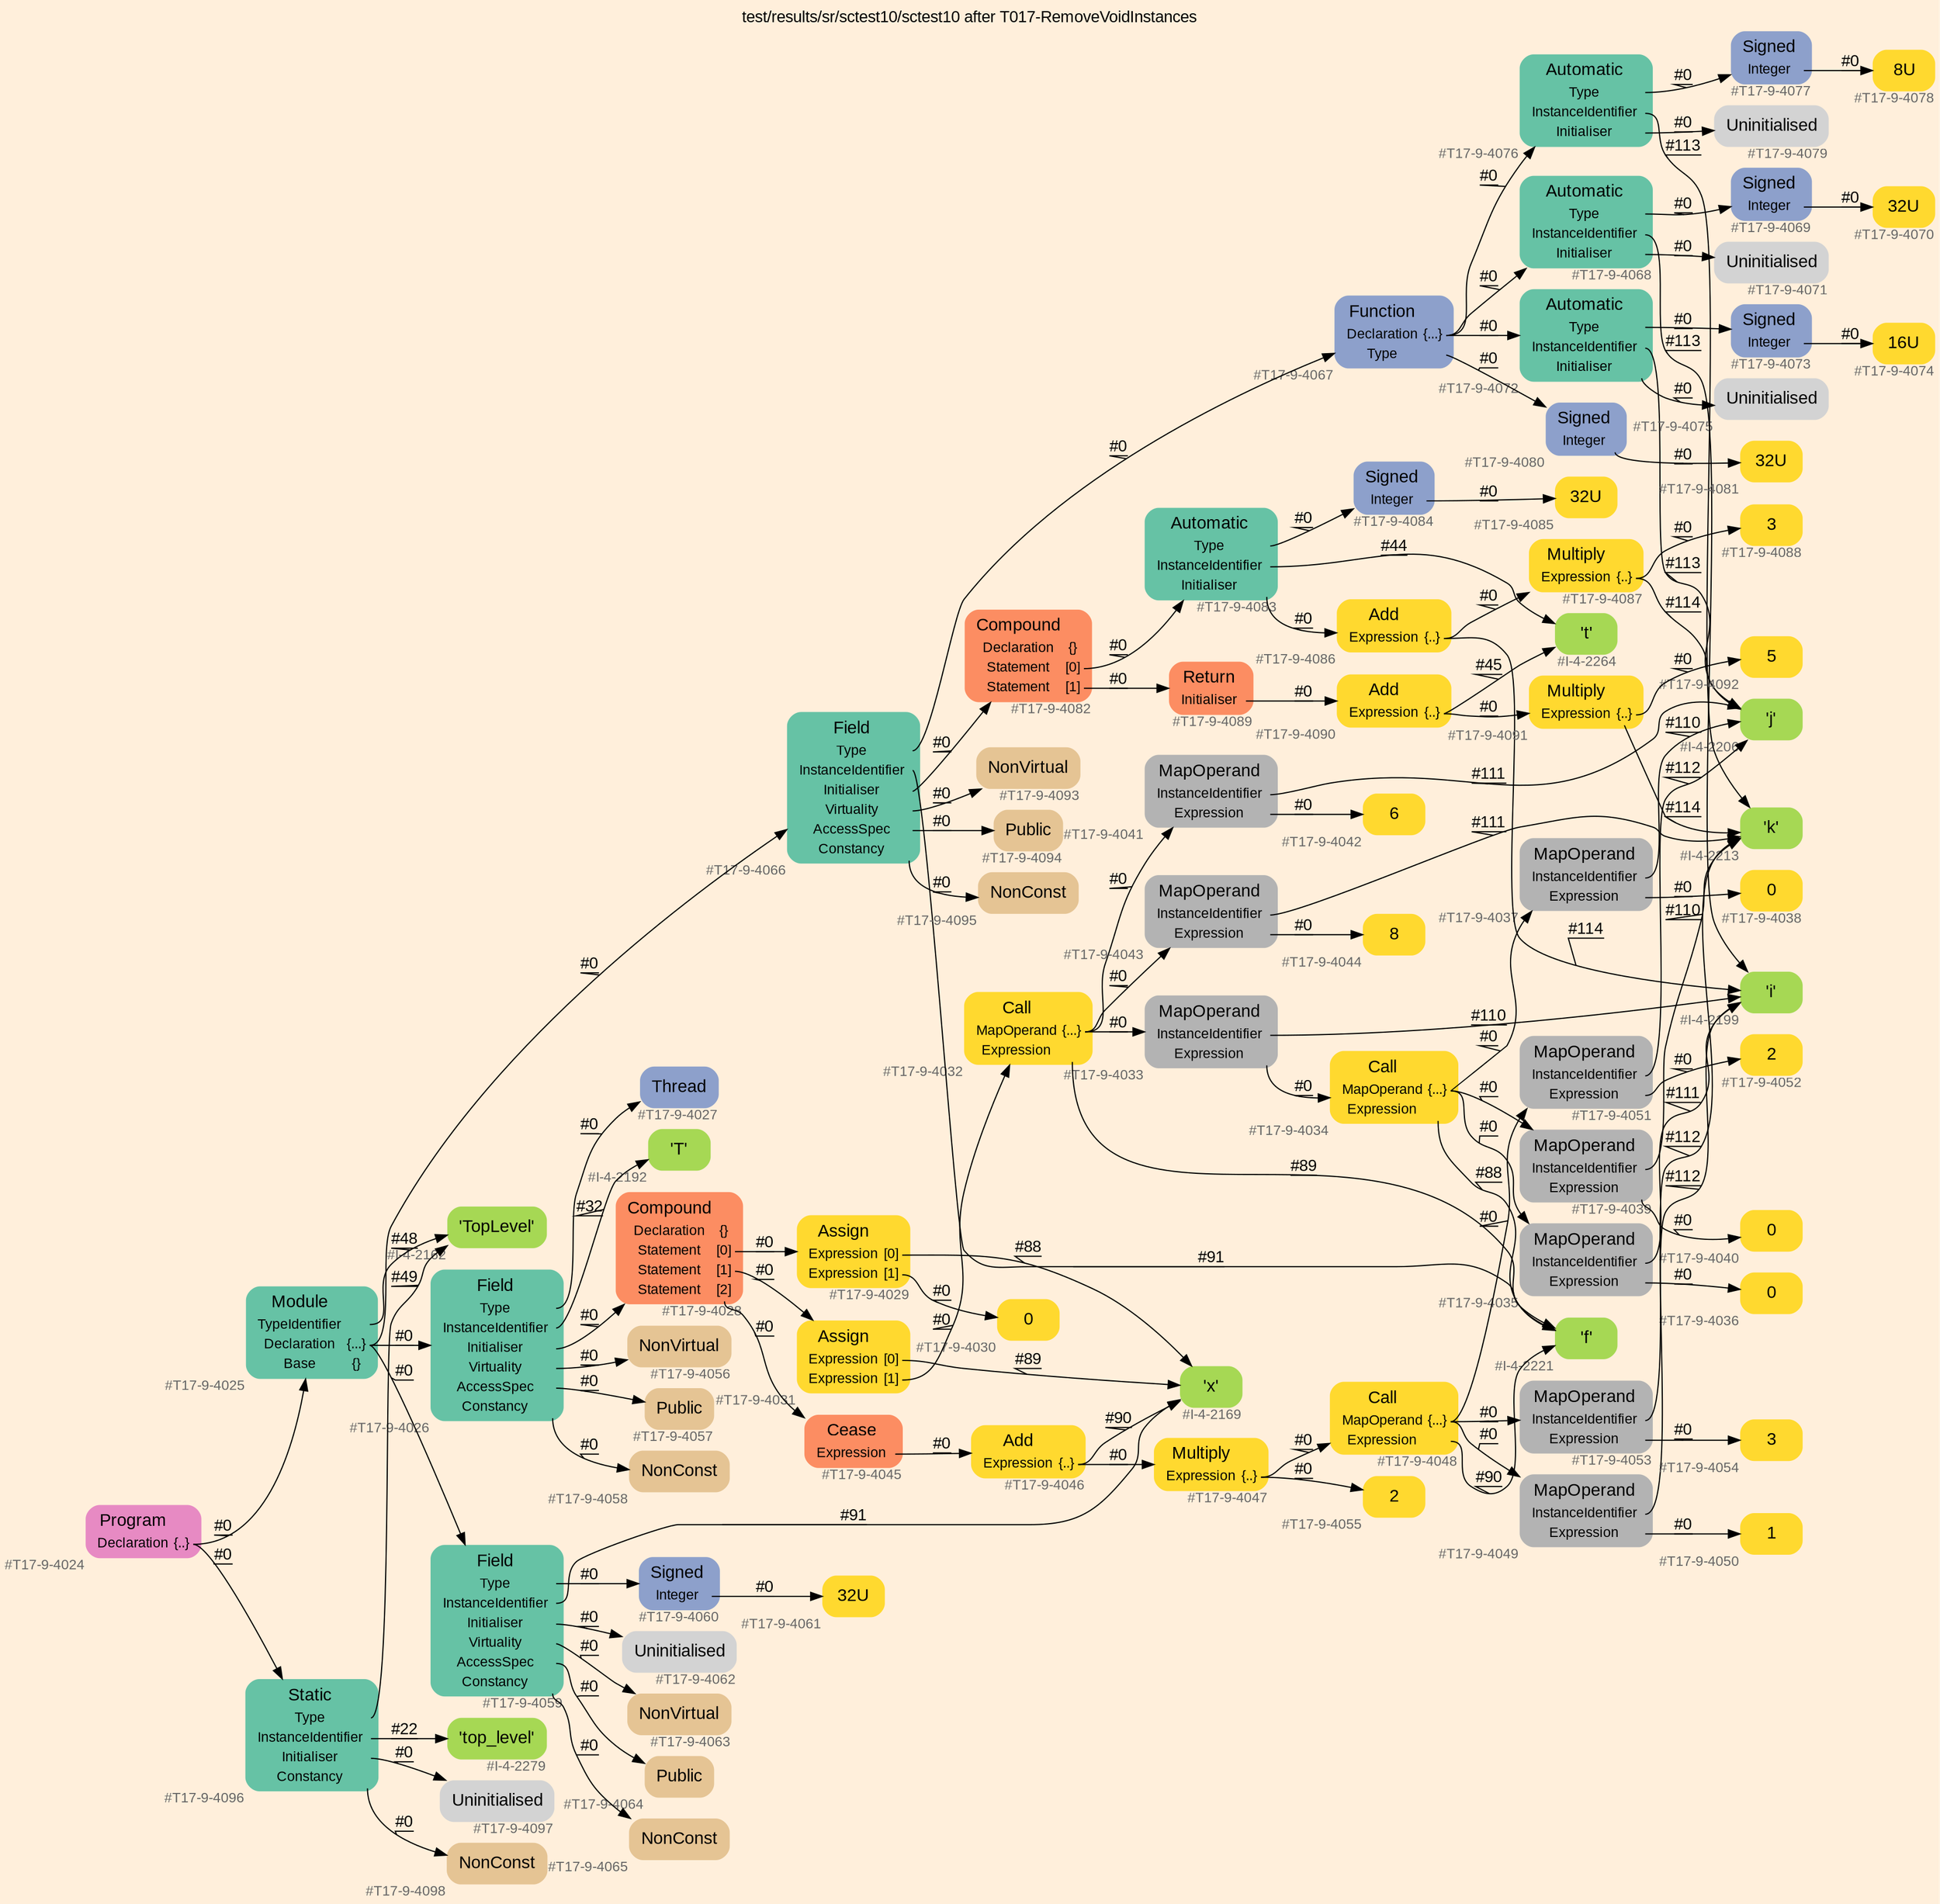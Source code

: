 digraph "test/results/sr/sctest10/sctest10 after T017-RemoveVoidInstances" {
label = "test/results/sr/sctest10/sctest10 after T017-RemoveVoidInstances"
labelloc = t
graph [
    rankdir = "LR"
    ranksep = 0.3
    bgcolor = antiquewhite1
    color = black
    fontcolor = black
    fontname = "Arial"
];
node [
    fontname = "Arial"
];
edge [
    fontname = "Arial"
];

// -------------------- node figure --------------------
// -------- block #T17-9-4024 ----------
"#T17-9-4024" [
    fillcolor = "/set28/4"
    xlabel = "#T17-9-4024"
    fontsize = "12"
    fontcolor = grey40
    shape = "plaintext"
    label = <<TABLE BORDER="0" CELLBORDER="0" CELLSPACING="0">
     <TR><TD><FONT COLOR="black" POINT-SIZE="15">Program</FONT></TD></TR>
     <TR><TD><FONT COLOR="black" POINT-SIZE="12">Declaration</FONT></TD><TD PORT="port0"><FONT COLOR="black" POINT-SIZE="12">{..}</FONT></TD></TR>
    </TABLE>>
    style = "rounded,filled"
];

// -------- block #T17-9-4025 ----------
"#T17-9-4025" [
    fillcolor = "/set28/1"
    xlabel = "#T17-9-4025"
    fontsize = "12"
    fontcolor = grey40
    shape = "plaintext"
    label = <<TABLE BORDER="0" CELLBORDER="0" CELLSPACING="0">
     <TR><TD><FONT COLOR="black" POINT-SIZE="15">Module</FONT></TD></TR>
     <TR><TD><FONT COLOR="black" POINT-SIZE="12">TypeIdentifier</FONT></TD><TD PORT="port0"></TD></TR>
     <TR><TD><FONT COLOR="black" POINT-SIZE="12">Declaration</FONT></TD><TD PORT="port1"><FONT COLOR="black" POINT-SIZE="12">{...}</FONT></TD></TR>
     <TR><TD><FONT COLOR="black" POINT-SIZE="12">Base</FONT></TD><TD PORT="port2"><FONT COLOR="black" POINT-SIZE="12">{}</FONT></TD></TR>
    </TABLE>>
    style = "rounded,filled"
];

// -------- block #I-4-2162 ----------
"#I-4-2162" [
    fillcolor = "/set28/5"
    xlabel = "#I-4-2162"
    fontsize = "12"
    fontcolor = grey40
    shape = "plaintext"
    label = <<TABLE BORDER="0" CELLBORDER="0" CELLSPACING="0">
     <TR><TD><FONT COLOR="black" POINT-SIZE="15">'TopLevel'</FONT></TD></TR>
    </TABLE>>
    style = "rounded,filled"
];

// -------- block #T17-9-4026 ----------
"#T17-9-4026" [
    fillcolor = "/set28/1"
    xlabel = "#T17-9-4026"
    fontsize = "12"
    fontcolor = grey40
    shape = "plaintext"
    label = <<TABLE BORDER="0" CELLBORDER="0" CELLSPACING="0">
     <TR><TD><FONT COLOR="black" POINT-SIZE="15">Field</FONT></TD></TR>
     <TR><TD><FONT COLOR="black" POINT-SIZE="12">Type</FONT></TD><TD PORT="port0"></TD></TR>
     <TR><TD><FONT COLOR="black" POINT-SIZE="12">InstanceIdentifier</FONT></TD><TD PORT="port1"></TD></TR>
     <TR><TD><FONT COLOR="black" POINT-SIZE="12">Initialiser</FONT></TD><TD PORT="port2"></TD></TR>
     <TR><TD><FONT COLOR="black" POINT-SIZE="12">Virtuality</FONT></TD><TD PORT="port3"></TD></TR>
     <TR><TD><FONT COLOR="black" POINT-SIZE="12">AccessSpec</FONT></TD><TD PORT="port4"></TD></TR>
     <TR><TD><FONT COLOR="black" POINT-SIZE="12">Constancy</FONT></TD><TD PORT="port5"></TD></TR>
    </TABLE>>
    style = "rounded,filled"
];

// -------- block #T17-9-4027 ----------
"#T17-9-4027" [
    fillcolor = "/set28/3"
    xlabel = "#T17-9-4027"
    fontsize = "12"
    fontcolor = grey40
    shape = "plaintext"
    label = <<TABLE BORDER="0" CELLBORDER="0" CELLSPACING="0">
     <TR><TD><FONT COLOR="black" POINT-SIZE="15">Thread</FONT></TD></TR>
    </TABLE>>
    style = "rounded,filled"
];

// -------- block #I-4-2192 ----------
"#I-4-2192" [
    fillcolor = "/set28/5"
    xlabel = "#I-4-2192"
    fontsize = "12"
    fontcolor = grey40
    shape = "plaintext"
    label = <<TABLE BORDER="0" CELLBORDER="0" CELLSPACING="0">
     <TR><TD><FONT COLOR="black" POINT-SIZE="15">'T'</FONT></TD></TR>
    </TABLE>>
    style = "rounded,filled"
];

// -------- block #T17-9-4028 ----------
"#T17-9-4028" [
    fillcolor = "/set28/2"
    xlabel = "#T17-9-4028"
    fontsize = "12"
    fontcolor = grey40
    shape = "plaintext"
    label = <<TABLE BORDER="0" CELLBORDER="0" CELLSPACING="0">
     <TR><TD><FONT COLOR="black" POINT-SIZE="15">Compound</FONT></TD></TR>
     <TR><TD><FONT COLOR="black" POINT-SIZE="12">Declaration</FONT></TD><TD PORT="port0"><FONT COLOR="black" POINT-SIZE="12">{}</FONT></TD></TR>
     <TR><TD><FONT COLOR="black" POINT-SIZE="12">Statement</FONT></TD><TD PORT="port1"><FONT COLOR="black" POINT-SIZE="12">[0]</FONT></TD></TR>
     <TR><TD><FONT COLOR="black" POINT-SIZE="12">Statement</FONT></TD><TD PORT="port2"><FONT COLOR="black" POINT-SIZE="12">[1]</FONT></TD></TR>
     <TR><TD><FONT COLOR="black" POINT-SIZE="12">Statement</FONT></TD><TD PORT="port3"><FONT COLOR="black" POINT-SIZE="12">[2]</FONT></TD></TR>
    </TABLE>>
    style = "rounded,filled"
];

// -------- block #T17-9-4029 ----------
"#T17-9-4029" [
    fillcolor = "/set28/6"
    xlabel = "#T17-9-4029"
    fontsize = "12"
    fontcolor = grey40
    shape = "plaintext"
    label = <<TABLE BORDER="0" CELLBORDER="0" CELLSPACING="0">
     <TR><TD><FONT COLOR="black" POINT-SIZE="15">Assign</FONT></TD></TR>
     <TR><TD><FONT COLOR="black" POINT-SIZE="12">Expression</FONT></TD><TD PORT="port0"><FONT COLOR="black" POINT-SIZE="12">[0]</FONT></TD></TR>
     <TR><TD><FONT COLOR="black" POINT-SIZE="12">Expression</FONT></TD><TD PORT="port1"><FONT COLOR="black" POINT-SIZE="12">[1]</FONT></TD></TR>
    </TABLE>>
    style = "rounded,filled"
];

// -------- block #I-4-2169 ----------
"#I-4-2169" [
    fillcolor = "/set28/5"
    xlabel = "#I-4-2169"
    fontsize = "12"
    fontcolor = grey40
    shape = "plaintext"
    label = <<TABLE BORDER="0" CELLBORDER="0" CELLSPACING="0">
     <TR><TD><FONT COLOR="black" POINT-SIZE="15">'x'</FONT></TD></TR>
    </TABLE>>
    style = "rounded,filled"
];

// -------- block #T17-9-4030 ----------
"#T17-9-4030" [
    fillcolor = "/set28/6"
    xlabel = "#T17-9-4030"
    fontsize = "12"
    fontcolor = grey40
    shape = "plaintext"
    label = <<TABLE BORDER="0" CELLBORDER="0" CELLSPACING="0">
     <TR><TD><FONT COLOR="black" POINT-SIZE="15">0</FONT></TD></TR>
    </TABLE>>
    style = "rounded,filled"
];

// -------- block #T17-9-4031 ----------
"#T17-9-4031" [
    fillcolor = "/set28/6"
    xlabel = "#T17-9-4031"
    fontsize = "12"
    fontcolor = grey40
    shape = "plaintext"
    label = <<TABLE BORDER="0" CELLBORDER="0" CELLSPACING="0">
     <TR><TD><FONT COLOR="black" POINT-SIZE="15">Assign</FONT></TD></TR>
     <TR><TD><FONT COLOR="black" POINT-SIZE="12">Expression</FONT></TD><TD PORT="port0"><FONT COLOR="black" POINT-SIZE="12">[0]</FONT></TD></TR>
     <TR><TD><FONT COLOR="black" POINT-SIZE="12">Expression</FONT></TD><TD PORT="port1"><FONT COLOR="black" POINT-SIZE="12">[1]</FONT></TD></TR>
    </TABLE>>
    style = "rounded,filled"
];

// -------- block #T17-9-4032 ----------
"#T17-9-4032" [
    fillcolor = "/set28/6"
    xlabel = "#T17-9-4032"
    fontsize = "12"
    fontcolor = grey40
    shape = "plaintext"
    label = <<TABLE BORDER="0" CELLBORDER="0" CELLSPACING="0">
     <TR><TD><FONT COLOR="black" POINT-SIZE="15">Call</FONT></TD></TR>
     <TR><TD><FONT COLOR="black" POINT-SIZE="12">MapOperand</FONT></TD><TD PORT="port0"><FONT COLOR="black" POINT-SIZE="12">{...}</FONT></TD></TR>
     <TR><TD><FONT COLOR="black" POINT-SIZE="12">Expression</FONT></TD><TD PORT="port1"></TD></TR>
    </TABLE>>
    style = "rounded,filled"
];

// -------- block #T17-9-4033 ----------
"#T17-9-4033" [
    fillcolor = "/set28/8"
    xlabel = "#T17-9-4033"
    fontsize = "12"
    fontcolor = grey40
    shape = "plaintext"
    label = <<TABLE BORDER="0" CELLBORDER="0" CELLSPACING="0">
     <TR><TD><FONT COLOR="black" POINT-SIZE="15">MapOperand</FONT></TD></TR>
     <TR><TD><FONT COLOR="black" POINT-SIZE="12">InstanceIdentifier</FONT></TD><TD PORT="port0"></TD></TR>
     <TR><TD><FONT COLOR="black" POINT-SIZE="12">Expression</FONT></TD><TD PORT="port1"></TD></TR>
    </TABLE>>
    style = "rounded,filled"
];

// -------- block #I-4-2199 ----------
"#I-4-2199" [
    fillcolor = "/set28/5"
    xlabel = "#I-4-2199"
    fontsize = "12"
    fontcolor = grey40
    shape = "plaintext"
    label = <<TABLE BORDER="0" CELLBORDER="0" CELLSPACING="0">
     <TR><TD><FONT COLOR="black" POINT-SIZE="15">'i'</FONT></TD></TR>
    </TABLE>>
    style = "rounded,filled"
];

// -------- block #T17-9-4034 ----------
"#T17-9-4034" [
    fillcolor = "/set28/6"
    xlabel = "#T17-9-4034"
    fontsize = "12"
    fontcolor = grey40
    shape = "plaintext"
    label = <<TABLE BORDER="0" CELLBORDER="0" CELLSPACING="0">
     <TR><TD><FONT COLOR="black" POINT-SIZE="15">Call</FONT></TD></TR>
     <TR><TD><FONT COLOR="black" POINT-SIZE="12">MapOperand</FONT></TD><TD PORT="port0"><FONT COLOR="black" POINT-SIZE="12">{...}</FONT></TD></TR>
     <TR><TD><FONT COLOR="black" POINT-SIZE="12">Expression</FONT></TD><TD PORT="port1"></TD></TR>
    </TABLE>>
    style = "rounded,filled"
];

// -------- block #T17-9-4035 ----------
"#T17-9-4035" [
    fillcolor = "/set28/8"
    xlabel = "#T17-9-4035"
    fontsize = "12"
    fontcolor = grey40
    shape = "plaintext"
    label = <<TABLE BORDER="0" CELLBORDER="0" CELLSPACING="0">
     <TR><TD><FONT COLOR="black" POINT-SIZE="15">MapOperand</FONT></TD></TR>
     <TR><TD><FONT COLOR="black" POINT-SIZE="12">InstanceIdentifier</FONT></TD><TD PORT="port0"></TD></TR>
     <TR><TD><FONT COLOR="black" POINT-SIZE="12">Expression</FONT></TD><TD PORT="port1"></TD></TR>
    </TABLE>>
    style = "rounded,filled"
];

// -------- block #T17-9-4036 ----------
"#T17-9-4036" [
    fillcolor = "/set28/6"
    xlabel = "#T17-9-4036"
    fontsize = "12"
    fontcolor = grey40
    shape = "plaintext"
    label = <<TABLE BORDER="0" CELLBORDER="0" CELLSPACING="0">
     <TR><TD><FONT COLOR="black" POINT-SIZE="15">0</FONT></TD></TR>
    </TABLE>>
    style = "rounded,filled"
];

// -------- block #T17-9-4037 ----------
"#T17-9-4037" [
    fillcolor = "/set28/8"
    xlabel = "#T17-9-4037"
    fontsize = "12"
    fontcolor = grey40
    shape = "plaintext"
    label = <<TABLE BORDER="0" CELLBORDER="0" CELLSPACING="0">
     <TR><TD><FONT COLOR="black" POINT-SIZE="15">MapOperand</FONT></TD></TR>
     <TR><TD><FONT COLOR="black" POINT-SIZE="12">InstanceIdentifier</FONT></TD><TD PORT="port0"></TD></TR>
     <TR><TD><FONT COLOR="black" POINT-SIZE="12">Expression</FONT></TD><TD PORT="port1"></TD></TR>
    </TABLE>>
    style = "rounded,filled"
];

// -------- block #I-4-2206 ----------
"#I-4-2206" [
    fillcolor = "/set28/5"
    xlabel = "#I-4-2206"
    fontsize = "12"
    fontcolor = grey40
    shape = "plaintext"
    label = <<TABLE BORDER="0" CELLBORDER="0" CELLSPACING="0">
     <TR><TD><FONT COLOR="black" POINT-SIZE="15">'j'</FONT></TD></TR>
    </TABLE>>
    style = "rounded,filled"
];

// -------- block #T17-9-4038 ----------
"#T17-9-4038" [
    fillcolor = "/set28/6"
    xlabel = "#T17-9-4038"
    fontsize = "12"
    fontcolor = grey40
    shape = "plaintext"
    label = <<TABLE BORDER="0" CELLBORDER="0" CELLSPACING="0">
     <TR><TD><FONT COLOR="black" POINT-SIZE="15">0</FONT></TD></TR>
    </TABLE>>
    style = "rounded,filled"
];

// -------- block #T17-9-4039 ----------
"#T17-9-4039" [
    fillcolor = "/set28/8"
    xlabel = "#T17-9-4039"
    fontsize = "12"
    fontcolor = grey40
    shape = "plaintext"
    label = <<TABLE BORDER="0" CELLBORDER="0" CELLSPACING="0">
     <TR><TD><FONT COLOR="black" POINT-SIZE="15">MapOperand</FONT></TD></TR>
     <TR><TD><FONT COLOR="black" POINT-SIZE="12">InstanceIdentifier</FONT></TD><TD PORT="port0"></TD></TR>
     <TR><TD><FONT COLOR="black" POINT-SIZE="12">Expression</FONT></TD><TD PORT="port1"></TD></TR>
    </TABLE>>
    style = "rounded,filled"
];

// -------- block #I-4-2213 ----------
"#I-4-2213" [
    fillcolor = "/set28/5"
    xlabel = "#I-4-2213"
    fontsize = "12"
    fontcolor = grey40
    shape = "plaintext"
    label = <<TABLE BORDER="0" CELLBORDER="0" CELLSPACING="0">
     <TR><TD><FONT COLOR="black" POINT-SIZE="15">'k'</FONT></TD></TR>
    </TABLE>>
    style = "rounded,filled"
];

// -------- block #T17-9-4040 ----------
"#T17-9-4040" [
    fillcolor = "/set28/6"
    xlabel = "#T17-9-4040"
    fontsize = "12"
    fontcolor = grey40
    shape = "plaintext"
    label = <<TABLE BORDER="0" CELLBORDER="0" CELLSPACING="0">
     <TR><TD><FONT COLOR="black" POINT-SIZE="15">0</FONT></TD></TR>
    </TABLE>>
    style = "rounded,filled"
];

// -------- block #I-4-2221 ----------
"#I-4-2221" [
    fillcolor = "/set28/5"
    xlabel = "#I-4-2221"
    fontsize = "12"
    fontcolor = grey40
    shape = "plaintext"
    label = <<TABLE BORDER="0" CELLBORDER="0" CELLSPACING="0">
     <TR><TD><FONT COLOR="black" POINT-SIZE="15">'f'</FONT></TD></TR>
    </TABLE>>
    style = "rounded,filled"
];

// -------- block #T17-9-4041 ----------
"#T17-9-4041" [
    fillcolor = "/set28/8"
    xlabel = "#T17-9-4041"
    fontsize = "12"
    fontcolor = grey40
    shape = "plaintext"
    label = <<TABLE BORDER="0" CELLBORDER="0" CELLSPACING="0">
     <TR><TD><FONT COLOR="black" POINT-SIZE="15">MapOperand</FONT></TD></TR>
     <TR><TD><FONT COLOR="black" POINT-SIZE="12">InstanceIdentifier</FONT></TD><TD PORT="port0"></TD></TR>
     <TR><TD><FONT COLOR="black" POINT-SIZE="12">Expression</FONT></TD><TD PORT="port1"></TD></TR>
    </TABLE>>
    style = "rounded,filled"
];

// -------- block #T17-9-4042 ----------
"#T17-9-4042" [
    fillcolor = "/set28/6"
    xlabel = "#T17-9-4042"
    fontsize = "12"
    fontcolor = grey40
    shape = "plaintext"
    label = <<TABLE BORDER="0" CELLBORDER="0" CELLSPACING="0">
     <TR><TD><FONT COLOR="black" POINT-SIZE="15">6</FONT></TD></TR>
    </TABLE>>
    style = "rounded,filled"
];

// -------- block #T17-9-4043 ----------
"#T17-9-4043" [
    fillcolor = "/set28/8"
    xlabel = "#T17-9-4043"
    fontsize = "12"
    fontcolor = grey40
    shape = "plaintext"
    label = <<TABLE BORDER="0" CELLBORDER="0" CELLSPACING="0">
     <TR><TD><FONT COLOR="black" POINT-SIZE="15">MapOperand</FONT></TD></TR>
     <TR><TD><FONT COLOR="black" POINT-SIZE="12">InstanceIdentifier</FONT></TD><TD PORT="port0"></TD></TR>
     <TR><TD><FONT COLOR="black" POINT-SIZE="12">Expression</FONT></TD><TD PORT="port1"></TD></TR>
    </TABLE>>
    style = "rounded,filled"
];

// -------- block #T17-9-4044 ----------
"#T17-9-4044" [
    fillcolor = "/set28/6"
    xlabel = "#T17-9-4044"
    fontsize = "12"
    fontcolor = grey40
    shape = "plaintext"
    label = <<TABLE BORDER="0" CELLBORDER="0" CELLSPACING="0">
     <TR><TD><FONT COLOR="black" POINT-SIZE="15">8</FONT></TD></TR>
    </TABLE>>
    style = "rounded,filled"
];

// -------- block #T17-9-4045 ----------
"#T17-9-4045" [
    fillcolor = "/set28/2"
    xlabel = "#T17-9-4045"
    fontsize = "12"
    fontcolor = grey40
    shape = "plaintext"
    label = <<TABLE BORDER="0" CELLBORDER="0" CELLSPACING="0">
     <TR><TD><FONT COLOR="black" POINT-SIZE="15">Cease</FONT></TD></TR>
     <TR><TD><FONT COLOR="black" POINT-SIZE="12">Expression</FONT></TD><TD PORT="port0"></TD></TR>
    </TABLE>>
    style = "rounded,filled"
];

// -------- block #T17-9-4046 ----------
"#T17-9-4046" [
    fillcolor = "/set28/6"
    xlabel = "#T17-9-4046"
    fontsize = "12"
    fontcolor = grey40
    shape = "plaintext"
    label = <<TABLE BORDER="0" CELLBORDER="0" CELLSPACING="0">
     <TR><TD><FONT COLOR="black" POINT-SIZE="15">Add</FONT></TD></TR>
     <TR><TD><FONT COLOR="black" POINT-SIZE="12">Expression</FONT></TD><TD PORT="port0"><FONT COLOR="black" POINT-SIZE="12">{..}</FONT></TD></TR>
    </TABLE>>
    style = "rounded,filled"
];

// -------- block #T17-9-4047 ----------
"#T17-9-4047" [
    fillcolor = "/set28/6"
    xlabel = "#T17-9-4047"
    fontsize = "12"
    fontcolor = grey40
    shape = "plaintext"
    label = <<TABLE BORDER="0" CELLBORDER="0" CELLSPACING="0">
     <TR><TD><FONT COLOR="black" POINT-SIZE="15">Multiply</FONT></TD></TR>
     <TR><TD><FONT COLOR="black" POINT-SIZE="12">Expression</FONT></TD><TD PORT="port0"><FONT COLOR="black" POINT-SIZE="12">{..}</FONT></TD></TR>
    </TABLE>>
    style = "rounded,filled"
];

// -------- block #T17-9-4048 ----------
"#T17-9-4048" [
    fillcolor = "/set28/6"
    xlabel = "#T17-9-4048"
    fontsize = "12"
    fontcolor = grey40
    shape = "plaintext"
    label = <<TABLE BORDER="0" CELLBORDER="0" CELLSPACING="0">
     <TR><TD><FONT COLOR="black" POINT-SIZE="15">Call</FONT></TD></TR>
     <TR><TD><FONT COLOR="black" POINT-SIZE="12">MapOperand</FONT></TD><TD PORT="port0"><FONT COLOR="black" POINT-SIZE="12">{...}</FONT></TD></TR>
     <TR><TD><FONT COLOR="black" POINT-SIZE="12">Expression</FONT></TD><TD PORT="port1"></TD></TR>
    </TABLE>>
    style = "rounded,filled"
];

// -------- block #T17-9-4049 ----------
"#T17-9-4049" [
    fillcolor = "/set28/8"
    xlabel = "#T17-9-4049"
    fontsize = "12"
    fontcolor = grey40
    shape = "plaintext"
    label = <<TABLE BORDER="0" CELLBORDER="0" CELLSPACING="0">
     <TR><TD><FONT COLOR="black" POINT-SIZE="15">MapOperand</FONT></TD></TR>
     <TR><TD><FONT COLOR="black" POINT-SIZE="12">InstanceIdentifier</FONT></TD><TD PORT="port0"></TD></TR>
     <TR><TD><FONT COLOR="black" POINT-SIZE="12">Expression</FONT></TD><TD PORT="port1"></TD></TR>
    </TABLE>>
    style = "rounded,filled"
];

// -------- block #T17-9-4050 ----------
"#T17-9-4050" [
    fillcolor = "/set28/6"
    xlabel = "#T17-9-4050"
    fontsize = "12"
    fontcolor = grey40
    shape = "plaintext"
    label = <<TABLE BORDER="0" CELLBORDER="0" CELLSPACING="0">
     <TR><TD><FONT COLOR="black" POINT-SIZE="15">1</FONT></TD></TR>
    </TABLE>>
    style = "rounded,filled"
];

// -------- block #T17-9-4051 ----------
"#T17-9-4051" [
    fillcolor = "/set28/8"
    xlabel = "#T17-9-4051"
    fontsize = "12"
    fontcolor = grey40
    shape = "plaintext"
    label = <<TABLE BORDER="0" CELLBORDER="0" CELLSPACING="0">
     <TR><TD><FONT COLOR="black" POINT-SIZE="15">MapOperand</FONT></TD></TR>
     <TR><TD><FONT COLOR="black" POINT-SIZE="12">InstanceIdentifier</FONT></TD><TD PORT="port0"></TD></TR>
     <TR><TD><FONT COLOR="black" POINT-SIZE="12">Expression</FONT></TD><TD PORT="port1"></TD></TR>
    </TABLE>>
    style = "rounded,filled"
];

// -------- block #T17-9-4052 ----------
"#T17-9-4052" [
    fillcolor = "/set28/6"
    xlabel = "#T17-9-4052"
    fontsize = "12"
    fontcolor = grey40
    shape = "plaintext"
    label = <<TABLE BORDER="0" CELLBORDER="0" CELLSPACING="0">
     <TR><TD><FONT COLOR="black" POINT-SIZE="15">2</FONT></TD></TR>
    </TABLE>>
    style = "rounded,filled"
];

// -------- block #T17-9-4053 ----------
"#T17-9-4053" [
    fillcolor = "/set28/8"
    xlabel = "#T17-9-4053"
    fontsize = "12"
    fontcolor = grey40
    shape = "plaintext"
    label = <<TABLE BORDER="0" CELLBORDER="0" CELLSPACING="0">
     <TR><TD><FONT COLOR="black" POINT-SIZE="15">MapOperand</FONT></TD></TR>
     <TR><TD><FONT COLOR="black" POINT-SIZE="12">InstanceIdentifier</FONT></TD><TD PORT="port0"></TD></TR>
     <TR><TD><FONT COLOR="black" POINT-SIZE="12">Expression</FONT></TD><TD PORT="port1"></TD></TR>
    </TABLE>>
    style = "rounded,filled"
];

// -------- block #T17-9-4054 ----------
"#T17-9-4054" [
    fillcolor = "/set28/6"
    xlabel = "#T17-9-4054"
    fontsize = "12"
    fontcolor = grey40
    shape = "plaintext"
    label = <<TABLE BORDER="0" CELLBORDER="0" CELLSPACING="0">
     <TR><TD><FONT COLOR="black" POINT-SIZE="15">3</FONT></TD></TR>
    </TABLE>>
    style = "rounded,filled"
];

// -------- block #T17-9-4055 ----------
"#T17-9-4055" [
    fillcolor = "/set28/6"
    xlabel = "#T17-9-4055"
    fontsize = "12"
    fontcolor = grey40
    shape = "plaintext"
    label = <<TABLE BORDER="0" CELLBORDER="0" CELLSPACING="0">
     <TR><TD><FONT COLOR="black" POINT-SIZE="15">2</FONT></TD></TR>
    </TABLE>>
    style = "rounded,filled"
];

// -------- block #T17-9-4056 ----------
"#T17-9-4056" [
    fillcolor = "/set28/7"
    xlabel = "#T17-9-4056"
    fontsize = "12"
    fontcolor = grey40
    shape = "plaintext"
    label = <<TABLE BORDER="0" CELLBORDER="0" CELLSPACING="0">
     <TR><TD><FONT COLOR="black" POINT-SIZE="15">NonVirtual</FONT></TD></TR>
    </TABLE>>
    style = "rounded,filled"
];

// -------- block #T17-9-4057 ----------
"#T17-9-4057" [
    fillcolor = "/set28/7"
    xlabel = "#T17-9-4057"
    fontsize = "12"
    fontcolor = grey40
    shape = "plaintext"
    label = <<TABLE BORDER="0" CELLBORDER="0" CELLSPACING="0">
     <TR><TD><FONT COLOR="black" POINT-SIZE="15">Public</FONT></TD></TR>
    </TABLE>>
    style = "rounded,filled"
];

// -------- block #T17-9-4058 ----------
"#T17-9-4058" [
    fillcolor = "/set28/7"
    xlabel = "#T17-9-4058"
    fontsize = "12"
    fontcolor = grey40
    shape = "plaintext"
    label = <<TABLE BORDER="0" CELLBORDER="0" CELLSPACING="0">
     <TR><TD><FONT COLOR="black" POINT-SIZE="15">NonConst</FONT></TD></TR>
    </TABLE>>
    style = "rounded,filled"
];

// -------- block #T17-9-4059 ----------
"#T17-9-4059" [
    fillcolor = "/set28/1"
    xlabel = "#T17-9-4059"
    fontsize = "12"
    fontcolor = grey40
    shape = "plaintext"
    label = <<TABLE BORDER="0" CELLBORDER="0" CELLSPACING="0">
     <TR><TD><FONT COLOR="black" POINT-SIZE="15">Field</FONT></TD></TR>
     <TR><TD><FONT COLOR="black" POINT-SIZE="12">Type</FONT></TD><TD PORT="port0"></TD></TR>
     <TR><TD><FONT COLOR="black" POINT-SIZE="12">InstanceIdentifier</FONT></TD><TD PORT="port1"></TD></TR>
     <TR><TD><FONT COLOR="black" POINT-SIZE="12">Initialiser</FONT></TD><TD PORT="port2"></TD></TR>
     <TR><TD><FONT COLOR="black" POINT-SIZE="12">Virtuality</FONT></TD><TD PORT="port3"></TD></TR>
     <TR><TD><FONT COLOR="black" POINT-SIZE="12">AccessSpec</FONT></TD><TD PORT="port4"></TD></TR>
     <TR><TD><FONT COLOR="black" POINT-SIZE="12">Constancy</FONT></TD><TD PORT="port5"></TD></TR>
    </TABLE>>
    style = "rounded,filled"
];

// -------- block #T17-9-4060 ----------
"#T17-9-4060" [
    fillcolor = "/set28/3"
    xlabel = "#T17-9-4060"
    fontsize = "12"
    fontcolor = grey40
    shape = "plaintext"
    label = <<TABLE BORDER="0" CELLBORDER="0" CELLSPACING="0">
     <TR><TD><FONT COLOR="black" POINT-SIZE="15">Signed</FONT></TD></TR>
     <TR><TD><FONT COLOR="black" POINT-SIZE="12">Integer</FONT></TD><TD PORT="port0"></TD></TR>
    </TABLE>>
    style = "rounded,filled"
];

// -------- block #T17-9-4061 ----------
"#T17-9-4061" [
    fillcolor = "/set28/6"
    xlabel = "#T17-9-4061"
    fontsize = "12"
    fontcolor = grey40
    shape = "plaintext"
    label = <<TABLE BORDER="0" CELLBORDER="0" CELLSPACING="0">
     <TR><TD><FONT COLOR="black" POINT-SIZE="15">32U</FONT></TD></TR>
    </TABLE>>
    style = "rounded,filled"
];

// -------- block #T17-9-4062 ----------
"#T17-9-4062" [
    xlabel = "#T17-9-4062"
    fontsize = "12"
    fontcolor = grey40
    shape = "plaintext"
    label = <<TABLE BORDER="0" CELLBORDER="0" CELLSPACING="0">
     <TR><TD><FONT COLOR="black" POINT-SIZE="15">Uninitialised</FONT></TD></TR>
    </TABLE>>
    style = "rounded,filled"
];

// -------- block #T17-9-4063 ----------
"#T17-9-4063" [
    fillcolor = "/set28/7"
    xlabel = "#T17-9-4063"
    fontsize = "12"
    fontcolor = grey40
    shape = "plaintext"
    label = <<TABLE BORDER="0" CELLBORDER="0" CELLSPACING="0">
     <TR><TD><FONT COLOR="black" POINT-SIZE="15">NonVirtual</FONT></TD></TR>
    </TABLE>>
    style = "rounded,filled"
];

// -------- block #T17-9-4064 ----------
"#T17-9-4064" [
    fillcolor = "/set28/7"
    xlabel = "#T17-9-4064"
    fontsize = "12"
    fontcolor = grey40
    shape = "plaintext"
    label = <<TABLE BORDER="0" CELLBORDER="0" CELLSPACING="0">
     <TR><TD><FONT COLOR="black" POINT-SIZE="15">Public</FONT></TD></TR>
    </TABLE>>
    style = "rounded,filled"
];

// -------- block #T17-9-4065 ----------
"#T17-9-4065" [
    fillcolor = "/set28/7"
    xlabel = "#T17-9-4065"
    fontsize = "12"
    fontcolor = grey40
    shape = "plaintext"
    label = <<TABLE BORDER="0" CELLBORDER="0" CELLSPACING="0">
     <TR><TD><FONT COLOR="black" POINT-SIZE="15">NonConst</FONT></TD></TR>
    </TABLE>>
    style = "rounded,filled"
];

// -------- block #T17-9-4066 ----------
"#T17-9-4066" [
    fillcolor = "/set28/1"
    xlabel = "#T17-9-4066"
    fontsize = "12"
    fontcolor = grey40
    shape = "plaintext"
    label = <<TABLE BORDER="0" CELLBORDER="0" CELLSPACING="0">
     <TR><TD><FONT COLOR="black" POINT-SIZE="15">Field</FONT></TD></TR>
     <TR><TD><FONT COLOR="black" POINT-SIZE="12">Type</FONT></TD><TD PORT="port0"></TD></TR>
     <TR><TD><FONT COLOR="black" POINT-SIZE="12">InstanceIdentifier</FONT></TD><TD PORT="port1"></TD></TR>
     <TR><TD><FONT COLOR="black" POINT-SIZE="12">Initialiser</FONT></TD><TD PORT="port2"></TD></TR>
     <TR><TD><FONT COLOR="black" POINT-SIZE="12">Virtuality</FONT></TD><TD PORT="port3"></TD></TR>
     <TR><TD><FONT COLOR="black" POINT-SIZE="12">AccessSpec</FONT></TD><TD PORT="port4"></TD></TR>
     <TR><TD><FONT COLOR="black" POINT-SIZE="12">Constancy</FONT></TD><TD PORT="port5"></TD></TR>
    </TABLE>>
    style = "rounded,filled"
];

// -------- block #T17-9-4067 ----------
"#T17-9-4067" [
    fillcolor = "/set28/3"
    xlabel = "#T17-9-4067"
    fontsize = "12"
    fontcolor = grey40
    shape = "plaintext"
    label = <<TABLE BORDER="0" CELLBORDER="0" CELLSPACING="0">
     <TR><TD><FONT COLOR="black" POINT-SIZE="15">Function</FONT></TD></TR>
     <TR><TD><FONT COLOR="black" POINT-SIZE="12">Declaration</FONT></TD><TD PORT="port0"><FONT COLOR="black" POINT-SIZE="12">{...}</FONT></TD></TR>
     <TR><TD><FONT COLOR="black" POINT-SIZE="12">Type</FONT></TD><TD PORT="port1"></TD></TR>
    </TABLE>>
    style = "rounded,filled"
];

// -------- block #T17-9-4068 ----------
"#T17-9-4068" [
    fillcolor = "/set28/1"
    xlabel = "#T17-9-4068"
    fontsize = "12"
    fontcolor = grey40
    shape = "plaintext"
    label = <<TABLE BORDER="0" CELLBORDER="0" CELLSPACING="0">
     <TR><TD><FONT COLOR="black" POINT-SIZE="15">Automatic</FONT></TD></TR>
     <TR><TD><FONT COLOR="black" POINT-SIZE="12">Type</FONT></TD><TD PORT="port0"></TD></TR>
     <TR><TD><FONT COLOR="black" POINT-SIZE="12">InstanceIdentifier</FONT></TD><TD PORT="port1"></TD></TR>
     <TR><TD><FONT COLOR="black" POINT-SIZE="12">Initialiser</FONT></TD><TD PORT="port2"></TD></TR>
    </TABLE>>
    style = "rounded,filled"
];

// -------- block #T17-9-4069 ----------
"#T17-9-4069" [
    fillcolor = "/set28/3"
    xlabel = "#T17-9-4069"
    fontsize = "12"
    fontcolor = grey40
    shape = "plaintext"
    label = <<TABLE BORDER="0" CELLBORDER="0" CELLSPACING="0">
     <TR><TD><FONT COLOR="black" POINT-SIZE="15">Signed</FONT></TD></TR>
     <TR><TD><FONT COLOR="black" POINT-SIZE="12">Integer</FONT></TD><TD PORT="port0"></TD></TR>
    </TABLE>>
    style = "rounded,filled"
];

// -------- block #T17-9-4070 ----------
"#T17-9-4070" [
    fillcolor = "/set28/6"
    xlabel = "#T17-9-4070"
    fontsize = "12"
    fontcolor = grey40
    shape = "plaintext"
    label = <<TABLE BORDER="0" CELLBORDER="0" CELLSPACING="0">
     <TR><TD><FONT COLOR="black" POINT-SIZE="15">32U</FONT></TD></TR>
    </TABLE>>
    style = "rounded,filled"
];

// -------- block #T17-9-4071 ----------
"#T17-9-4071" [
    xlabel = "#T17-9-4071"
    fontsize = "12"
    fontcolor = grey40
    shape = "plaintext"
    label = <<TABLE BORDER="0" CELLBORDER="0" CELLSPACING="0">
     <TR><TD><FONT COLOR="black" POINT-SIZE="15">Uninitialised</FONT></TD></TR>
    </TABLE>>
    style = "rounded,filled"
];

// -------- block #T17-9-4072 ----------
"#T17-9-4072" [
    fillcolor = "/set28/1"
    xlabel = "#T17-9-4072"
    fontsize = "12"
    fontcolor = grey40
    shape = "plaintext"
    label = <<TABLE BORDER="0" CELLBORDER="0" CELLSPACING="0">
     <TR><TD><FONT COLOR="black" POINT-SIZE="15">Automatic</FONT></TD></TR>
     <TR><TD><FONT COLOR="black" POINT-SIZE="12">Type</FONT></TD><TD PORT="port0"></TD></TR>
     <TR><TD><FONT COLOR="black" POINT-SIZE="12">InstanceIdentifier</FONT></TD><TD PORT="port1"></TD></TR>
     <TR><TD><FONT COLOR="black" POINT-SIZE="12">Initialiser</FONT></TD><TD PORT="port2"></TD></TR>
    </TABLE>>
    style = "rounded,filled"
];

// -------- block #T17-9-4073 ----------
"#T17-9-4073" [
    fillcolor = "/set28/3"
    xlabel = "#T17-9-4073"
    fontsize = "12"
    fontcolor = grey40
    shape = "plaintext"
    label = <<TABLE BORDER="0" CELLBORDER="0" CELLSPACING="0">
     <TR><TD><FONT COLOR="black" POINT-SIZE="15">Signed</FONT></TD></TR>
     <TR><TD><FONT COLOR="black" POINT-SIZE="12">Integer</FONT></TD><TD PORT="port0"></TD></TR>
    </TABLE>>
    style = "rounded,filled"
];

// -------- block #T17-9-4074 ----------
"#T17-9-4074" [
    fillcolor = "/set28/6"
    xlabel = "#T17-9-4074"
    fontsize = "12"
    fontcolor = grey40
    shape = "plaintext"
    label = <<TABLE BORDER="0" CELLBORDER="0" CELLSPACING="0">
     <TR><TD><FONT COLOR="black" POINT-SIZE="15">16U</FONT></TD></TR>
    </TABLE>>
    style = "rounded,filled"
];

// -------- block #T17-9-4075 ----------
"#T17-9-4075" [
    xlabel = "#T17-9-4075"
    fontsize = "12"
    fontcolor = grey40
    shape = "plaintext"
    label = <<TABLE BORDER="0" CELLBORDER="0" CELLSPACING="0">
     <TR><TD><FONT COLOR="black" POINT-SIZE="15">Uninitialised</FONT></TD></TR>
    </TABLE>>
    style = "rounded,filled"
];

// -------- block #T17-9-4076 ----------
"#T17-9-4076" [
    fillcolor = "/set28/1"
    xlabel = "#T17-9-4076"
    fontsize = "12"
    fontcolor = grey40
    shape = "plaintext"
    label = <<TABLE BORDER="0" CELLBORDER="0" CELLSPACING="0">
     <TR><TD><FONT COLOR="black" POINT-SIZE="15">Automatic</FONT></TD></TR>
     <TR><TD><FONT COLOR="black" POINT-SIZE="12">Type</FONT></TD><TD PORT="port0"></TD></TR>
     <TR><TD><FONT COLOR="black" POINT-SIZE="12">InstanceIdentifier</FONT></TD><TD PORT="port1"></TD></TR>
     <TR><TD><FONT COLOR="black" POINT-SIZE="12">Initialiser</FONT></TD><TD PORT="port2"></TD></TR>
    </TABLE>>
    style = "rounded,filled"
];

// -------- block #T17-9-4077 ----------
"#T17-9-4077" [
    fillcolor = "/set28/3"
    xlabel = "#T17-9-4077"
    fontsize = "12"
    fontcolor = grey40
    shape = "plaintext"
    label = <<TABLE BORDER="0" CELLBORDER="0" CELLSPACING="0">
     <TR><TD><FONT COLOR="black" POINT-SIZE="15">Signed</FONT></TD></TR>
     <TR><TD><FONT COLOR="black" POINT-SIZE="12">Integer</FONT></TD><TD PORT="port0"></TD></TR>
    </TABLE>>
    style = "rounded,filled"
];

// -------- block #T17-9-4078 ----------
"#T17-9-4078" [
    fillcolor = "/set28/6"
    xlabel = "#T17-9-4078"
    fontsize = "12"
    fontcolor = grey40
    shape = "plaintext"
    label = <<TABLE BORDER="0" CELLBORDER="0" CELLSPACING="0">
     <TR><TD><FONT COLOR="black" POINT-SIZE="15">8U</FONT></TD></TR>
    </TABLE>>
    style = "rounded,filled"
];

// -------- block #T17-9-4079 ----------
"#T17-9-4079" [
    xlabel = "#T17-9-4079"
    fontsize = "12"
    fontcolor = grey40
    shape = "plaintext"
    label = <<TABLE BORDER="0" CELLBORDER="0" CELLSPACING="0">
     <TR><TD><FONT COLOR="black" POINT-SIZE="15">Uninitialised</FONT></TD></TR>
    </TABLE>>
    style = "rounded,filled"
];

// -------- block #T17-9-4080 ----------
"#T17-9-4080" [
    fillcolor = "/set28/3"
    xlabel = "#T17-9-4080"
    fontsize = "12"
    fontcolor = grey40
    shape = "plaintext"
    label = <<TABLE BORDER="0" CELLBORDER="0" CELLSPACING="0">
     <TR><TD><FONT COLOR="black" POINT-SIZE="15">Signed</FONT></TD></TR>
     <TR><TD><FONT COLOR="black" POINT-SIZE="12">Integer</FONT></TD><TD PORT="port0"></TD></TR>
    </TABLE>>
    style = "rounded,filled"
];

// -------- block #T17-9-4081 ----------
"#T17-9-4081" [
    fillcolor = "/set28/6"
    xlabel = "#T17-9-4081"
    fontsize = "12"
    fontcolor = grey40
    shape = "plaintext"
    label = <<TABLE BORDER="0" CELLBORDER="0" CELLSPACING="0">
     <TR><TD><FONT COLOR="black" POINT-SIZE="15">32U</FONT></TD></TR>
    </TABLE>>
    style = "rounded,filled"
];

// -------- block #T17-9-4082 ----------
"#T17-9-4082" [
    fillcolor = "/set28/2"
    xlabel = "#T17-9-4082"
    fontsize = "12"
    fontcolor = grey40
    shape = "plaintext"
    label = <<TABLE BORDER="0" CELLBORDER="0" CELLSPACING="0">
     <TR><TD><FONT COLOR="black" POINT-SIZE="15">Compound</FONT></TD></TR>
     <TR><TD><FONT COLOR="black" POINT-SIZE="12">Declaration</FONT></TD><TD PORT="port0"><FONT COLOR="black" POINT-SIZE="12">{}</FONT></TD></TR>
     <TR><TD><FONT COLOR="black" POINT-SIZE="12">Statement</FONT></TD><TD PORT="port1"><FONT COLOR="black" POINT-SIZE="12">[0]</FONT></TD></TR>
     <TR><TD><FONT COLOR="black" POINT-SIZE="12">Statement</FONT></TD><TD PORT="port2"><FONT COLOR="black" POINT-SIZE="12">[1]</FONT></TD></TR>
    </TABLE>>
    style = "rounded,filled"
];

// -------- block #T17-9-4083 ----------
"#T17-9-4083" [
    fillcolor = "/set28/1"
    xlabel = "#T17-9-4083"
    fontsize = "12"
    fontcolor = grey40
    shape = "plaintext"
    label = <<TABLE BORDER="0" CELLBORDER="0" CELLSPACING="0">
     <TR><TD><FONT COLOR="black" POINT-SIZE="15">Automatic</FONT></TD></TR>
     <TR><TD><FONT COLOR="black" POINT-SIZE="12">Type</FONT></TD><TD PORT="port0"></TD></TR>
     <TR><TD><FONT COLOR="black" POINT-SIZE="12">InstanceIdentifier</FONT></TD><TD PORT="port1"></TD></TR>
     <TR><TD><FONT COLOR="black" POINT-SIZE="12">Initialiser</FONT></TD><TD PORT="port2"></TD></TR>
    </TABLE>>
    style = "rounded,filled"
];

// -------- block #T17-9-4084 ----------
"#T17-9-4084" [
    fillcolor = "/set28/3"
    xlabel = "#T17-9-4084"
    fontsize = "12"
    fontcolor = grey40
    shape = "plaintext"
    label = <<TABLE BORDER="0" CELLBORDER="0" CELLSPACING="0">
     <TR><TD><FONT COLOR="black" POINT-SIZE="15">Signed</FONT></TD></TR>
     <TR><TD><FONT COLOR="black" POINT-SIZE="12">Integer</FONT></TD><TD PORT="port0"></TD></TR>
    </TABLE>>
    style = "rounded,filled"
];

// -------- block #T17-9-4085 ----------
"#T17-9-4085" [
    fillcolor = "/set28/6"
    xlabel = "#T17-9-4085"
    fontsize = "12"
    fontcolor = grey40
    shape = "plaintext"
    label = <<TABLE BORDER="0" CELLBORDER="0" CELLSPACING="0">
     <TR><TD><FONT COLOR="black" POINT-SIZE="15">32U</FONT></TD></TR>
    </TABLE>>
    style = "rounded,filled"
];

// -------- block #I-4-2264 ----------
"#I-4-2264" [
    fillcolor = "/set28/5"
    xlabel = "#I-4-2264"
    fontsize = "12"
    fontcolor = grey40
    shape = "plaintext"
    label = <<TABLE BORDER="0" CELLBORDER="0" CELLSPACING="0">
     <TR><TD><FONT COLOR="black" POINT-SIZE="15">'t'</FONT></TD></TR>
    </TABLE>>
    style = "rounded,filled"
];

// -------- block #T17-9-4086 ----------
"#T17-9-4086" [
    fillcolor = "/set28/6"
    xlabel = "#T17-9-4086"
    fontsize = "12"
    fontcolor = grey40
    shape = "plaintext"
    label = <<TABLE BORDER="0" CELLBORDER="0" CELLSPACING="0">
     <TR><TD><FONT COLOR="black" POINT-SIZE="15">Add</FONT></TD></TR>
     <TR><TD><FONT COLOR="black" POINT-SIZE="12">Expression</FONT></TD><TD PORT="port0"><FONT COLOR="black" POINT-SIZE="12">{..}</FONT></TD></TR>
    </TABLE>>
    style = "rounded,filled"
];

// -------- block #T17-9-4087 ----------
"#T17-9-4087" [
    fillcolor = "/set28/6"
    xlabel = "#T17-9-4087"
    fontsize = "12"
    fontcolor = grey40
    shape = "plaintext"
    label = <<TABLE BORDER="0" CELLBORDER="0" CELLSPACING="0">
     <TR><TD><FONT COLOR="black" POINT-SIZE="15">Multiply</FONT></TD></TR>
     <TR><TD><FONT COLOR="black" POINT-SIZE="12">Expression</FONT></TD><TD PORT="port0"><FONT COLOR="black" POINT-SIZE="12">{..}</FONT></TD></TR>
    </TABLE>>
    style = "rounded,filled"
];

// -------- block #T17-9-4088 ----------
"#T17-9-4088" [
    fillcolor = "/set28/6"
    xlabel = "#T17-9-4088"
    fontsize = "12"
    fontcolor = grey40
    shape = "plaintext"
    label = <<TABLE BORDER="0" CELLBORDER="0" CELLSPACING="0">
     <TR><TD><FONT COLOR="black" POINT-SIZE="15">3</FONT></TD></TR>
    </TABLE>>
    style = "rounded,filled"
];

// -------- block #T17-9-4089 ----------
"#T17-9-4089" [
    fillcolor = "/set28/2"
    xlabel = "#T17-9-4089"
    fontsize = "12"
    fontcolor = grey40
    shape = "plaintext"
    label = <<TABLE BORDER="0" CELLBORDER="0" CELLSPACING="0">
     <TR><TD><FONT COLOR="black" POINT-SIZE="15">Return</FONT></TD></TR>
     <TR><TD><FONT COLOR="black" POINT-SIZE="12">Initialiser</FONT></TD><TD PORT="port0"></TD></TR>
    </TABLE>>
    style = "rounded,filled"
];

// -------- block #T17-9-4090 ----------
"#T17-9-4090" [
    fillcolor = "/set28/6"
    xlabel = "#T17-9-4090"
    fontsize = "12"
    fontcolor = grey40
    shape = "plaintext"
    label = <<TABLE BORDER="0" CELLBORDER="0" CELLSPACING="0">
     <TR><TD><FONT COLOR="black" POINT-SIZE="15">Add</FONT></TD></TR>
     <TR><TD><FONT COLOR="black" POINT-SIZE="12">Expression</FONT></TD><TD PORT="port0"><FONT COLOR="black" POINT-SIZE="12">{..}</FONT></TD></TR>
    </TABLE>>
    style = "rounded,filled"
];

// -------- block #T17-9-4091 ----------
"#T17-9-4091" [
    fillcolor = "/set28/6"
    xlabel = "#T17-9-4091"
    fontsize = "12"
    fontcolor = grey40
    shape = "plaintext"
    label = <<TABLE BORDER="0" CELLBORDER="0" CELLSPACING="0">
     <TR><TD><FONT COLOR="black" POINT-SIZE="15">Multiply</FONT></TD></TR>
     <TR><TD><FONT COLOR="black" POINT-SIZE="12">Expression</FONT></TD><TD PORT="port0"><FONT COLOR="black" POINT-SIZE="12">{..}</FONT></TD></TR>
    </TABLE>>
    style = "rounded,filled"
];

// -------- block #T17-9-4092 ----------
"#T17-9-4092" [
    fillcolor = "/set28/6"
    xlabel = "#T17-9-4092"
    fontsize = "12"
    fontcolor = grey40
    shape = "plaintext"
    label = <<TABLE BORDER="0" CELLBORDER="0" CELLSPACING="0">
     <TR><TD><FONT COLOR="black" POINT-SIZE="15">5</FONT></TD></TR>
    </TABLE>>
    style = "rounded,filled"
];

// -------- block #T17-9-4093 ----------
"#T17-9-4093" [
    fillcolor = "/set28/7"
    xlabel = "#T17-9-4093"
    fontsize = "12"
    fontcolor = grey40
    shape = "plaintext"
    label = <<TABLE BORDER="0" CELLBORDER="0" CELLSPACING="0">
     <TR><TD><FONT COLOR="black" POINT-SIZE="15">NonVirtual</FONT></TD></TR>
    </TABLE>>
    style = "rounded,filled"
];

// -------- block #T17-9-4094 ----------
"#T17-9-4094" [
    fillcolor = "/set28/7"
    xlabel = "#T17-9-4094"
    fontsize = "12"
    fontcolor = grey40
    shape = "plaintext"
    label = <<TABLE BORDER="0" CELLBORDER="0" CELLSPACING="0">
     <TR><TD><FONT COLOR="black" POINT-SIZE="15">Public</FONT></TD></TR>
    </TABLE>>
    style = "rounded,filled"
];

// -------- block #T17-9-4095 ----------
"#T17-9-4095" [
    fillcolor = "/set28/7"
    xlabel = "#T17-9-4095"
    fontsize = "12"
    fontcolor = grey40
    shape = "plaintext"
    label = <<TABLE BORDER="0" CELLBORDER="0" CELLSPACING="0">
     <TR><TD><FONT COLOR="black" POINT-SIZE="15">NonConst</FONT></TD></TR>
    </TABLE>>
    style = "rounded,filled"
];

// -------- block #T17-9-4096 ----------
"#T17-9-4096" [
    fillcolor = "/set28/1"
    xlabel = "#T17-9-4096"
    fontsize = "12"
    fontcolor = grey40
    shape = "plaintext"
    label = <<TABLE BORDER="0" CELLBORDER="0" CELLSPACING="0">
     <TR><TD><FONT COLOR="black" POINT-SIZE="15">Static</FONT></TD></TR>
     <TR><TD><FONT COLOR="black" POINT-SIZE="12">Type</FONT></TD><TD PORT="port0"></TD></TR>
     <TR><TD><FONT COLOR="black" POINT-SIZE="12">InstanceIdentifier</FONT></TD><TD PORT="port1"></TD></TR>
     <TR><TD><FONT COLOR="black" POINT-SIZE="12">Initialiser</FONT></TD><TD PORT="port2"></TD></TR>
     <TR><TD><FONT COLOR="black" POINT-SIZE="12">Constancy</FONT></TD><TD PORT="port3"></TD></TR>
    </TABLE>>
    style = "rounded,filled"
];

// -------- block #I-4-2279 ----------
"#I-4-2279" [
    fillcolor = "/set28/5"
    xlabel = "#I-4-2279"
    fontsize = "12"
    fontcolor = grey40
    shape = "plaintext"
    label = <<TABLE BORDER="0" CELLBORDER="0" CELLSPACING="0">
     <TR><TD><FONT COLOR="black" POINT-SIZE="15">'top_level'</FONT></TD></TR>
    </TABLE>>
    style = "rounded,filled"
];

// -------- block #T17-9-4097 ----------
"#T17-9-4097" [
    xlabel = "#T17-9-4097"
    fontsize = "12"
    fontcolor = grey40
    shape = "plaintext"
    label = <<TABLE BORDER="0" CELLBORDER="0" CELLSPACING="0">
     <TR><TD><FONT COLOR="black" POINT-SIZE="15">Uninitialised</FONT></TD></TR>
    </TABLE>>
    style = "rounded,filled"
];

// -------- block #T17-9-4098 ----------
"#T17-9-4098" [
    fillcolor = "/set28/7"
    xlabel = "#T17-9-4098"
    fontsize = "12"
    fontcolor = grey40
    shape = "plaintext"
    label = <<TABLE BORDER="0" CELLBORDER="0" CELLSPACING="0">
     <TR><TD><FONT COLOR="black" POINT-SIZE="15">NonConst</FONT></TD></TR>
    </TABLE>>
    style = "rounded,filled"
];

"#T17-9-4024":port0 -> "#T17-9-4025" [
    label = "#0"
    decorate = true
    color = black
    fontcolor = black
];

"#T17-9-4024":port0 -> "#T17-9-4096" [
    label = "#0"
    decorate = true
    color = black
    fontcolor = black
];

"#T17-9-4025":port0 -> "#I-4-2162" [
    label = "#48"
    decorate = true
    color = black
    fontcolor = black
];

"#T17-9-4025":port1 -> "#T17-9-4026" [
    label = "#0"
    decorate = true
    color = black
    fontcolor = black
];

"#T17-9-4025":port1 -> "#T17-9-4059" [
    label = "#0"
    decorate = true
    color = black
    fontcolor = black
];

"#T17-9-4025":port1 -> "#T17-9-4066" [
    label = "#0"
    decorate = true
    color = black
    fontcolor = black
];

"#T17-9-4026":port0 -> "#T17-9-4027" [
    label = "#0"
    decorate = true
    color = black
    fontcolor = black
];

"#T17-9-4026":port1 -> "#I-4-2192" [
    label = "#32"
    decorate = true
    color = black
    fontcolor = black
];

"#T17-9-4026":port2 -> "#T17-9-4028" [
    label = "#0"
    decorate = true
    color = black
    fontcolor = black
];

"#T17-9-4026":port3 -> "#T17-9-4056" [
    label = "#0"
    decorate = true
    color = black
    fontcolor = black
];

"#T17-9-4026":port4 -> "#T17-9-4057" [
    label = "#0"
    decorate = true
    color = black
    fontcolor = black
];

"#T17-9-4026":port5 -> "#T17-9-4058" [
    label = "#0"
    decorate = true
    color = black
    fontcolor = black
];

"#T17-9-4028":port1 -> "#T17-9-4029" [
    label = "#0"
    decorate = true
    color = black
    fontcolor = black
];

"#T17-9-4028":port2 -> "#T17-9-4031" [
    label = "#0"
    decorate = true
    color = black
    fontcolor = black
];

"#T17-9-4028":port3 -> "#T17-9-4045" [
    label = "#0"
    decorate = true
    color = black
    fontcolor = black
];

"#T17-9-4029":port0 -> "#I-4-2169" [
    label = "#88"
    decorate = true
    color = black
    fontcolor = black
];

"#T17-9-4029":port1 -> "#T17-9-4030" [
    label = "#0"
    decorate = true
    color = black
    fontcolor = black
];

"#T17-9-4031":port0 -> "#I-4-2169" [
    label = "#89"
    decorate = true
    color = black
    fontcolor = black
];

"#T17-9-4031":port1 -> "#T17-9-4032" [
    label = "#0"
    decorate = true
    color = black
    fontcolor = black
];

"#T17-9-4032":port0 -> "#T17-9-4033" [
    label = "#0"
    decorate = true
    color = black
    fontcolor = black
];

"#T17-9-4032":port0 -> "#T17-9-4041" [
    label = "#0"
    decorate = true
    color = black
    fontcolor = black
];

"#T17-9-4032":port0 -> "#T17-9-4043" [
    label = "#0"
    decorate = true
    color = black
    fontcolor = black
];

"#T17-9-4032":port1 -> "#I-4-2221" [
    label = "#89"
    decorate = true
    color = black
    fontcolor = black
];

"#T17-9-4033":port0 -> "#I-4-2199" [
    label = "#110"
    decorate = true
    color = black
    fontcolor = black
];

"#T17-9-4033":port1 -> "#T17-9-4034" [
    label = "#0"
    decorate = true
    color = black
    fontcolor = black
];

"#T17-9-4034":port0 -> "#T17-9-4035" [
    label = "#0"
    decorate = true
    color = black
    fontcolor = black
];

"#T17-9-4034":port0 -> "#T17-9-4037" [
    label = "#0"
    decorate = true
    color = black
    fontcolor = black
];

"#T17-9-4034":port0 -> "#T17-9-4039" [
    label = "#0"
    decorate = true
    color = black
    fontcolor = black
];

"#T17-9-4034":port1 -> "#I-4-2221" [
    label = "#88"
    decorate = true
    color = black
    fontcolor = black
];

"#T17-9-4035":port0 -> "#I-4-2199" [
    label = "#111"
    decorate = true
    color = black
    fontcolor = black
];

"#T17-9-4035":port1 -> "#T17-9-4036" [
    label = "#0"
    decorate = true
    color = black
    fontcolor = black
];

"#T17-9-4037":port0 -> "#I-4-2206" [
    label = "#110"
    decorate = true
    color = black
    fontcolor = black
];

"#T17-9-4037":port1 -> "#T17-9-4038" [
    label = "#0"
    decorate = true
    color = black
    fontcolor = black
];

"#T17-9-4039":port0 -> "#I-4-2213" [
    label = "#110"
    decorate = true
    color = black
    fontcolor = black
];

"#T17-9-4039":port1 -> "#T17-9-4040" [
    label = "#0"
    decorate = true
    color = black
    fontcolor = black
];

"#T17-9-4041":port0 -> "#I-4-2206" [
    label = "#111"
    decorate = true
    color = black
    fontcolor = black
];

"#T17-9-4041":port1 -> "#T17-9-4042" [
    label = "#0"
    decorate = true
    color = black
    fontcolor = black
];

"#T17-9-4043":port0 -> "#I-4-2213" [
    label = "#111"
    decorate = true
    color = black
    fontcolor = black
];

"#T17-9-4043":port1 -> "#T17-9-4044" [
    label = "#0"
    decorate = true
    color = black
    fontcolor = black
];

"#T17-9-4045":port0 -> "#T17-9-4046" [
    label = "#0"
    decorate = true
    color = black
    fontcolor = black
];

"#T17-9-4046":port0 -> "#I-4-2169" [
    label = "#90"
    decorate = true
    color = black
    fontcolor = black
];

"#T17-9-4046":port0 -> "#T17-9-4047" [
    label = "#0"
    decorate = true
    color = black
    fontcolor = black
];

"#T17-9-4047":port0 -> "#T17-9-4048" [
    label = "#0"
    decorate = true
    color = black
    fontcolor = black
];

"#T17-9-4047":port0 -> "#T17-9-4055" [
    label = "#0"
    decorate = true
    color = black
    fontcolor = black
];

"#T17-9-4048":port0 -> "#T17-9-4049" [
    label = "#0"
    decorate = true
    color = black
    fontcolor = black
];

"#T17-9-4048":port0 -> "#T17-9-4051" [
    label = "#0"
    decorate = true
    color = black
    fontcolor = black
];

"#T17-9-4048":port0 -> "#T17-9-4053" [
    label = "#0"
    decorate = true
    color = black
    fontcolor = black
];

"#T17-9-4048":port1 -> "#I-4-2221" [
    label = "#90"
    decorate = true
    color = black
    fontcolor = black
];

"#T17-9-4049":port0 -> "#I-4-2199" [
    label = "#112"
    decorate = true
    color = black
    fontcolor = black
];

"#T17-9-4049":port1 -> "#T17-9-4050" [
    label = "#0"
    decorate = true
    color = black
    fontcolor = black
];

"#T17-9-4051":port0 -> "#I-4-2206" [
    label = "#112"
    decorate = true
    color = black
    fontcolor = black
];

"#T17-9-4051":port1 -> "#T17-9-4052" [
    label = "#0"
    decorate = true
    color = black
    fontcolor = black
];

"#T17-9-4053":port0 -> "#I-4-2213" [
    label = "#112"
    decorate = true
    color = black
    fontcolor = black
];

"#T17-9-4053":port1 -> "#T17-9-4054" [
    label = "#0"
    decorate = true
    color = black
    fontcolor = black
];

"#T17-9-4059":port0 -> "#T17-9-4060" [
    label = "#0"
    decorate = true
    color = black
    fontcolor = black
];

"#T17-9-4059":port1 -> "#I-4-2169" [
    label = "#91"
    decorate = true
    color = black
    fontcolor = black
];

"#T17-9-4059":port2 -> "#T17-9-4062" [
    label = "#0"
    decorate = true
    color = black
    fontcolor = black
];

"#T17-9-4059":port3 -> "#T17-9-4063" [
    label = "#0"
    decorate = true
    color = black
    fontcolor = black
];

"#T17-9-4059":port4 -> "#T17-9-4064" [
    label = "#0"
    decorate = true
    color = black
    fontcolor = black
];

"#T17-9-4059":port5 -> "#T17-9-4065" [
    label = "#0"
    decorate = true
    color = black
    fontcolor = black
];

"#T17-9-4060":port0 -> "#T17-9-4061" [
    label = "#0"
    decorate = true
    color = black
    fontcolor = black
];

"#T17-9-4066":port0 -> "#T17-9-4067" [
    label = "#0"
    decorate = true
    color = black
    fontcolor = black
];

"#T17-9-4066":port1 -> "#I-4-2221" [
    label = "#91"
    decorate = true
    color = black
    fontcolor = black
];

"#T17-9-4066":port2 -> "#T17-9-4082" [
    label = "#0"
    decorate = true
    color = black
    fontcolor = black
];

"#T17-9-4066":port3 -> "#T17-9-4093" [
    label = "#0"
    decorate = true
    color = black
    fontcolor = black
];

"#T17-9-4066":port4 -> "#T17-9-4094" [
    label = "#0"
    decorate = true
    color = black
    fontcolor = black
];

"#T17-9-4066":port5 -> "#T17-9-4095" [
    label = "#0"
    decorate = true
    color = black
    fontcolor = black
];

"#T17-9-4067":port0 -> "#T17-9-4068" [
    label = "#0"
    decorate = true
    color = black
    fontcolor = black
];

"#T17-9-4067":port0 -> "#T17-9-4072" [
    label = "#0"
    decorate = true
    color = black
    fontcolor = black
];

"#T17-9-4067":port0 -> "#T17-9-4076" [
    label = "#0"
    decorate = true
    color = black
    fontcolor = black
];

"#T17-9-4067":port1 -> "#T17-9-4080" [
    label = "#0"
    decorate = true
    color = black
    fontcolor = black
];

"#T17-9-4068":port0 -> "#T17-9-4069" [
    label = "#0"
    decorate = true
    color = black
    fontcolor = black
];

"#T17-9-4068":port1 -> "#I-4-2199" [
    label = "#113"
    decorate = true
    color = black
    fontcolor = black
];

"#T17-9-4068":port2 -> "#T17-9-4071" [
    label = "#0"
    decorate = true
    color = black
    fontcolor = black
];

"#T17-9-4069":port0 -> "#T17-9-4070" [
    label = "#0"
    decorate = true
    color = black
    fontcolor = black
];

"#T17-9-4072":port0 -> "#T17-9-4073" [
    label = "#0"
    decorate = true
    color = black
    fontcolor = black
];

"#T17-9-4072":port1 -> "#I-4-2206" [
    label = "#113"
    decorate = true
    color = black
    fontcolor = black
];

"#T17-9-4072":port2 -> "#T17-9-4075" [
    label = "#0"
    decorate = true
    color = black
    fontcolor = black
];

"#T17-9-4073":port0 -> "#T17-9-4074" [
    label = "#0"
    decorate = true
    color = black
    fontcolor = black
];

"#T17-9-4076":port0 -> "#T17-9-4077" [
    label = "#0"
    decorate = true
    color = black
    fontcolor = black
];

"#T17-9-4076":port1 -> "#I-4-2213" [
    label = "#113"
    decorate = true
    color = black
    fontcolor = black
];

"#T17-9-4076":port2 -> "#T17-9-4079" [
    label = "#0"
    decorate = true
    color = black
    fontcolor = black
];

"#T17-9-4077":port0 -> "#T17-9-4078" [
    label = "#0"
    decorate = true
    color = black
    fontcolor = black
];

"#T17-9-4080":port0 -> "#T17-9-4081" [
    label = "#0"
    decorate = true
    color = black
    fontcolor = black
];

"#T17-9-4082":port1 -> "#T17-9-4083" [
    label = "#0"
    decorate = true
    color = black
    fontcolor = black
];

"#T17-9-4082":port2 -> "#T17-9-4089" [
    label = "#0"
    decorate = true
    color = black
    fontcolor = black
];

"#T17-9-4083":port0 -> "#T17-9-4084" [
    label = "#0"
    decorate = true
    color = black
    fontcolor = black
];

"#T17-9-4083":port1 -> "#I-4-2264" [
    label = "#44"
    decorate = true
    color = black
    fontcolor = black
];

"#T17-9-4083":port2 -> "#T17-9-4086" [
    label = "#0"
    decorate = true
    color = black
    fontcolor = black
];

"#T17-9-4084":port0 -> "#T17-9-4085" [
    label = "#0"
    decorate = true
    color = black
    fontcolor = black
];

"#T17-9-4086":port0 -> "#I-4-2199" [
    label = "#114"
    decorate = true
    color = black
    fontcolor = black
];

"#T17-9-4086":port0 -> "#T17-9-4087" [
    label = "#0"
    decorate = true
    color = black
    fontcolor = black
];

"#T17-9-4087":port0 -> "#I-4-2206" [
    label = "#114"
    decorate = true
    color = black
    fontcolor = black
];

"#T17-9-4087":port0 -> "#T17-9-4088" [
    label = "#0"
    decorate = true
    color = black
    fontcolor = black
];

"#T17-9-4089":port0 -> "#T17-9-4090" [
    label = "#0"
    decorate = true
    color = black
    fontcolor = black
];

"#T17-9-4090":port0 -> "#I-4-2264" [
    label = "#45"
    decorate = true
    color = black
    fontcolor = black
];

"#T17-9-4090":port0 -> "#T17-9-4091" [
    label = "#0"
    decorate = true
    color = black
    fontcolor = black
];

"#T17-9-4091":port0 -> "#I-4-2213" [
    label = "#114"
    decorate = true
    color = black
    fontcolor = black
];

"#T17-9-4091":port0 -> "#T17-9-4092" [
    label = "#0"
    decorate = true
    color = black
    fontcolor = black
];

"#T17-9-4096":port0 -> "#I-4-2162" [
    label = "#49"
    decorate = true
    color = black
    fontcolor = black
];

"#T17-9-4096":port1 -> "#I-4-2279" [
    label = "#22"
    decorate = true
    color = black
    fontcolor = black
];

"#T17-9-4096":port2 -> "#T17-9-4097" [
    label = "#0"
    decorate = true
    color = black
    fontcolor = black
];

"#T17-9-4096":port3 -> "#T17-9-4098" [
    label = "#0"
    decorate = true
    color = black
    fontcolor = black
];


}
